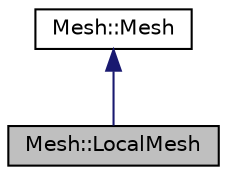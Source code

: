 digraph "Mesh::LocalMesh"
{
 // LATEX_PDF_SIZE
  edge [fontname="Helvetica",fontsize="10",labelfontname="Helvetica",labelfontsize="10"];
  node [fontname="Helvetica",fontsize="10",shape=record];
  Node1 [label="Mesh::LocalMesh",height=0.2,width=0.4,color="black", fillcolor="grey75", style="filled", fontcolor="black",tooltip=" "];
  Node2 -> Node1 [dir="back",color="midnightblue",fontsize="10",style="solid"];
  Node2 [label="Mesh::Mesh",height=0.2,width=0.4,color="black", fillcolor="white", style="filled",URL="$classMesh_1_1Mesh.html",tooltip="Abstract Mesh Class."];
}
